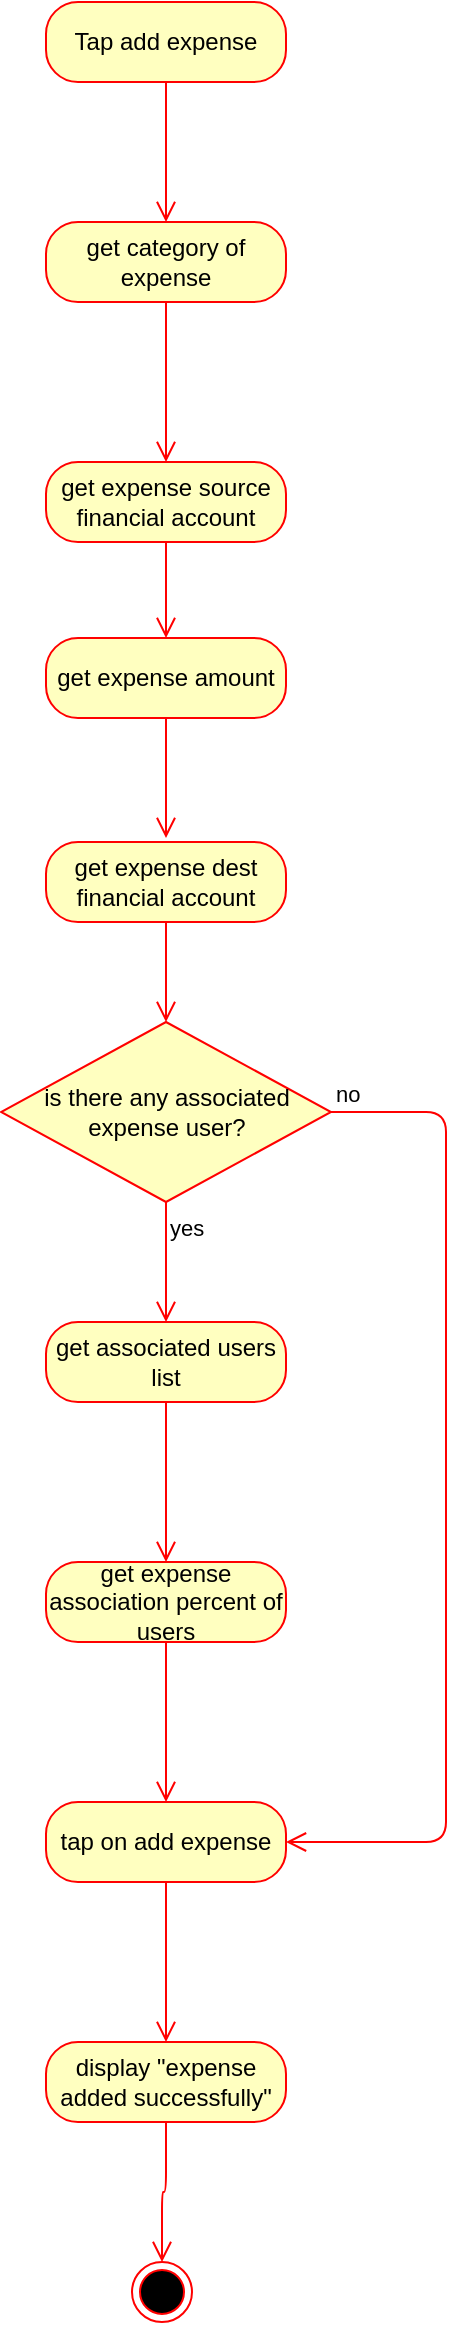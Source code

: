 <mxfile version="12.2.3" type="device" pages="1"><diagram id="WBEY_0McoAvumQLCv5Jy" name="Page-1"><mxGraphModel dx="712" dy="1500" grid="1" gridSize="10" guides="1" tooltips="1" connect="1" arrows="1" fold="1" page="1" pageScale="1" pageWidth="827" pageHeight="1169" math="0" shadow="0"><root><mxCell id="0"/><mxCell id="1" parent="0"/><mxCell id="Vl3pbkUpJad9KQTj6h_V-1" value="Tap add expense" style="rounded=1;whiteSpace=wrap;html=1;arcSize=40;fontColor=#000000;fillColor=#ffffc0;strokeColor=#ff0000;" vertex="1" parent="1"><mxGeometry x="340" y="-20" width="120" height="40" as="geometry"/></mxCell><mxCell id="Vl3pbkUpJad9KQTj6h_V-2" value="" style="edgeStyle=orthogonalEdgeStyle;html=1;verticalAlign=bottom;endArrow=open;endSize=8;strokeColor=#ff0000;entryX=0.5;entryY=0;entryDx=0;entryDy=0;" edge="1" source="Vl3pbkUpJad9KQTj6h_V-1" parent="1" target="Vl3pbkUpJad9KQTj6h_V-3"><mxGeometry relative="1" as="geometry"><mxPoint x="400" y="80" as="targetPoint"/></mxGeometry></mxCell><mxCell id="Vl3pbkUpJad9KQTj6h_V-3" value="get category of expense" style="rounded=1;whiteSpace=wrap;html=1;arcSize=40;fontColor=#000000;fillColor=#ffffc0;strokeColor=#ff0000;" vertex="1" parent="1"><mxGeometry x="340" y="90" width="120" height="40" as="geometry"/></mxCell><mxCell id="Vl3pbkUpJad9KQTj6h_V-4" value="" style="edgeStyle=orthogonalEdgeStyle;html=1;verticalAlign=bottom;endArrow=open;endSize=8;strokeColor=#ff0000;entryX=0.5;entryY=0;entryDx=0;entryDy=0;" edge="1" source="Vl3pbkUpJad9KQTj6h_V-3" parent="1" target="Vl3pbkUpJad9KQTj6h_V-5"><mxGeometry relative="1" as="geometry"><mxPoint x="400" y="200" as="targetPoint"/></mxGeometry></mxCell><mxCell id="Vl3pbkUpJad9KQTj6h_V-5" value="get expense source financial account" style="rounded=1;whiteSpace=wrap;html=1;arcSize=40;fontColor=#000000;fillColor=#ffffc0;strokeColor=#ff0000;" vertex="1" parent="1"><mxGeometry x="340" y="210" width="120" height="40" as="geometry"/></mxCell><mxCell id="Vl3pbkUpJad9KQTj6h_V-23" value="get expense dest financial account" style="rounded=1;whiteSpace=wrap;html=1;arcSize=40;fontColor=#000000;fillColor=#ffffc0;strokeColor=#ff0000;" vertex="1" parent="1"><mxGeometry x="340" y="400" width="120" height="40" as="geometry"/></mxCell><mxCell id="Vl3pbkUpJad9KQTj6h_V-24" value="" style="edgeStyle=orthogonalEdgeStyle;html=1;verticalAlign=bottom;endArrow=open;endSize=8;strokeColor=#ff0000;entryX=0.5;entryY=0;entryDx=0;entryDy=0;" edge="1" source="Vl3pbkUpJad9KQTj6h_V-23" parent="1" target="Vl3pbkUpJad9KQTj6h_V-27"><mxGeometry relative="1" as="geometry"><mxPoint x="400" y="480" as="targetPoint"/></mxGeometry></mxCell><mxCell id="Vl3pbkUpJad9KQTj6h_V-27" value="is there any associated expense user?" style="rhombus;whiteSpace=wrap;html=1;fillColor=#ffffc0;strokeColor=#ff0000;" vertex="1" parent="1"><mxGeometry x="317.5" y="490" width="165" height="90" as="geometry"/></mxCell><mxCell id="Vl3pbkUpJad9KQTj6h_V-28" value="no" style="edgeStyle=orthogonalEdgeStyle;html=1;align=left;verticalAlign=bottom;endArrow=open;endSize=8;strokeColor=#ff0000;entryX=1;entryY=0.5;entryDx=0;entryDy=0;" edge="1" source="Vl3pbkUpJad9KQTj6h_V-27" parent="1" target="Vl3pbkUpJad9KQTj6h_V-38"><mxGeometry x="-1" relative="1" as="geometry"><mxPoint x="550" y="535" as="targetPoint"/><Array as="points"><mxPoint x="540" y="535"/><mxPoint x="540" y="900"/></Array></mxGeometry></mxCell><mxCell id="Vl3pbkUpJad9KQTj6h_V-29" value="yes" style="edgeStyle=orthogonalEdgeStyle;html=1;align=left;verticalAlign=top;endArrow=open;endSize=8;strokeColor=#ff0000;entryX=0.5;entryY=0;entryDx=0;entryDy=0;" edge="1" source="Vl3pbkUpJad9KQTj6h_V-27" parent="1" target="Vl3pbkUpJad9KQTj6h_V-32"><mxGeometry x="-1" relative="1" as="geometry"><mxPoint x="400" y="630" as="targetPoint"/></mxGeometry></mxCell><mxCell id="Vl3pbkUpJad9KQTj6h_V-32" value="get associated users list" style="rounded=1;whiteSpace=wrap;html=1;arcSize=40;fontColor=#000000;fillColor=#ffffc0;strokeColor=#ff0000;" vertex="1" parent="1"><mxGeometry x="340" y="640" width="120" height="40" as="geometry"/></mxCell><mxCell id="Vl3pbkUpJad9KQTj6h_V-33" value="" style="edgeStyle=orthogonalEdgeStyle;html=1;verticalAlign=bottom;endArrow=open;endSize=8;strokeColor=#ff0000;entryX=0.5;entryY=0;entryDx=0;entryDy=0;" edge="1" source="Vl3pbkUpJad9KQTj6h_V-32" parent="1" target="Vl3pbkUpJad9KQTj6h_V-34"><mxGeometry relative="1" as="geometry"><mxPoint x="400" y="750" as="targetPoint"/></mxGeometry></mxCell><mxCell id="Vl3pbkUpJad9KQTj6h_V-34" value="get expense association percent of users" style="rounded=1;whiteSpace=wrap;html=1;arcSize=40;fontColor=#000000;fillColor=#ffffc0;strokeColor=#ff0000;" vertex="1" parent="1"><mxGeometry x="340" y="760" width="120" height="40" as="geometry"/></mxCell><mxCell id="Vl3pbkUpJad9KQTj6h_V-35" value="" style="edgeStyle=orthogonalEdgeStyle;html=1;verticalAlign=bottom;endArrow=open;endSize=8;strokeColor=#ff0000;entryX=0.5;entryY=0;entryDx=0;entryDy=0;" edge="1" source="Vl3pbkUpJad9KQTj6h_V-34" parent="1" target="Vl3pbkUpJad9KQTj6h_V-38"><mxGeometry relative="1" as="geometry"><mxPoint x="400" y="860" as="targetPoint"/></mxGeometry></mxCell><mxCell id="Vl3pbkUpJad9KQTj6h_V-38" value="tap on add expense" style="rounded=1;whiteSpace=wrap;html=1;arcSize=40;fontColor=#000000;fillColor=#ffffc0;strokeColor=#ff0000;" vertex="1" parent="1"><mxGeometry x="340" y="880" width="120" height="40" as="geometry"/></mxCell><mxCell id="Vl3pbkUpJad9KQTj6h_V-39" value="" style="edgeStyle=orthogonalEdgeStyle;html=1;verticalAlign=bottom;endArrow=open;endSize=8;strokeColor=#ff0000;entryX=0.5;entryY=0;entryDx=0;entryDy=0;" edge="1" source="Vl3pbkUpJad9KQTj6h_V-38" parent="1" target="Vl3pbkUpJad9KQTj6h_V-40"><mxGeometry relative="1" as="geometry"><mxPoint x="400" y="990" as="targetPoint"/></mxGeometry></mxCell><mxCell id="Vl3pbkUpJad9KQTj6h_V-40" value="display &quot;expense added successfully&quot;" style="rounded=1;whiteSpace=wrap;html=1;arcSize=40;fontColor=#000000;fillColor=#ffffc0;strokeColor=#ff0000;" vertex="1" parent="1"><mxGeometry x="340" y="1000" width="120" height="40" as="geometry"/></mxCell><mxCell id="Vl3pbkUpJad9KQTj6h_V-41" value="" style="edgeStyle=orthogonalEdgeStyle;html=1;verticalAlign=bottom;endArrow=open;endSize=8;strokeColor=#ff0000;" edge="1" source="Vl3pbkUpJad9KQTj6h_V-40" parent="1" target="Vl3pbkUpJad9KQTj6h_V-44"><mxGeometry relative="1" as="geometry"><mxPoint x="400" y="1100" as="targetPoint"/></mxGeometry></mxCell><mxCell id="Vl3pbkUpJad9KQTj6h_V-44" value="" style="ellipse;html=1;shape=endState;fillColor=#000000;strokeColor=#ff0000;" vertex="1" parent="1"><mxGeometry x="383" y="1110" width="30" height="30" as="geometry"/></mxCell><mxCell id="Vl3pbkUpJad9KQTj6h_V-45" value="get expense amount" style="rounded=1;whiteSpace=wrap;html=1;arcSize=40;fontColor=#000000;fillColor=#ffffc0;strokeColor=#ff0000;" vertex="1" parent="1"><mxGeometry x="340" y="298" width="120" height="40" as="geometry"/></mxCell><mxCell id="Vl3pbkUpJad9KQTj6h_V-46" value="" style="edgeStyle=orthogonalEdgeStyle;html=1;verticalAlign=bottom;endArrow=open;endSize=8;strokeColor=#ff0000;" edge="1" source="Vl3pbkUpJad9KQTj6h_V-45" parent="1"><mxGeometry relative="1" as="geometry"><mxPoint x="400" y="398" as="targetPoint"/></mxGeometry></mxCell><mxCell id="Vl3pbkUpJad9KQTj6h_V-48" value="" style="edgeStyle=orthogonalEdgeStyle;html=1;verticalAlign=bottom;endArrow=open;endSize=8;strokeColor=#ff0000;entryX=0.5;entryY=0;entryDx=0;entryDy=0;exitX=0.5;exitY=1;exitDx=0;exitDy=0;" edge="1" parent="1" source="Vl3pbkUpJad9KQTj6h_V-5" target="Vl3pbkUpJad9KQTj6h_V-45"><mxGeometry relative="1" as="geometry"><mxPoint x="350.143" y="340.095" as="targetPoint"/><mxPoint x="350.143" y="260" as="sourcePoint"/><Array as="points"><mxPoint x="400" y="260"/><mxPoint x="400" y="260"/></Array></mxGeometry></mxCell></root></mxGraphModel></diagram></mxfile>